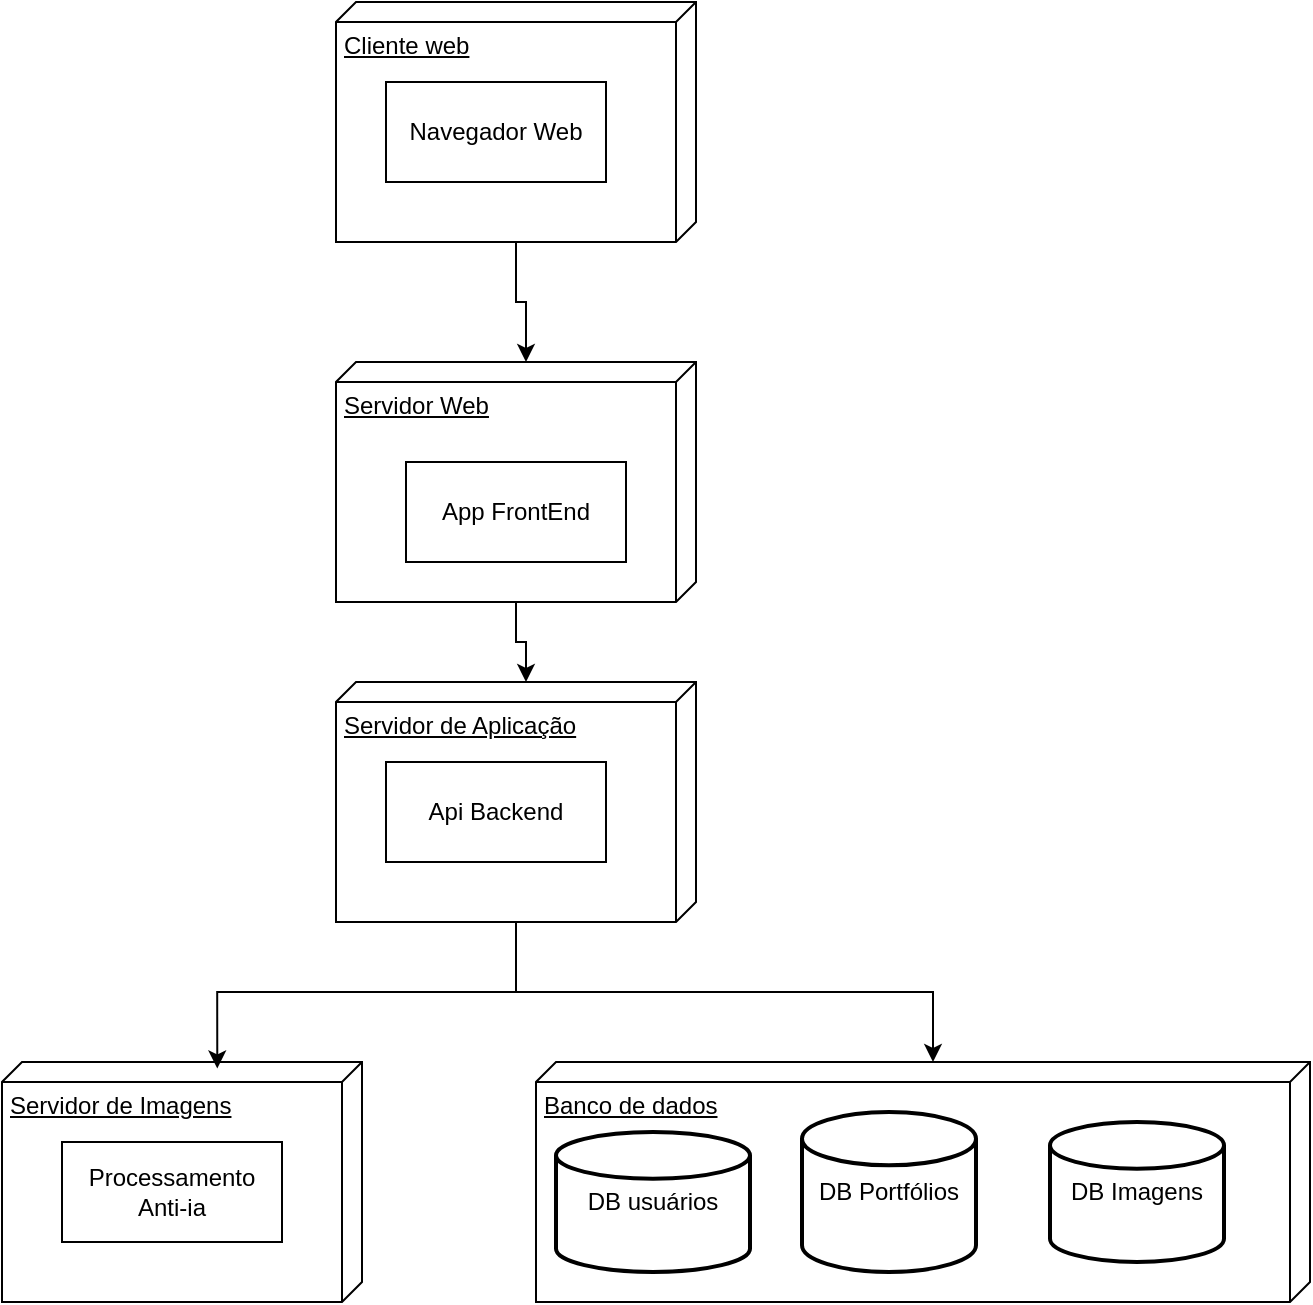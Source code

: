 <mxfile version="27.1.1">
  <diagram name="Página-1" id="tSB9Squ7Dw1w4PCGXbyG">
    <mxGraphModel dx="2503" dy="1350" grid="1" gridSize="10" guides="1" tooltips="1" connect="1" arrows="1" fold="1" page="1" pageScale="1" pageWidth="827" pageHeight="1169" math="0" shadow="0">
      <root>
        <mxCell id="0" />
        <mxCell id="1" parent="0" />
        <mxCell id="uIbMrtMenO_8kGXqIAlt-1" value="Cliente web" style="verticalAlign=top;align=left;spacingTop=8;spacingLeft=2;spacingRight=12;shape=cube;size=10;direction=south;fontStyle=4;html=1;whiteSpace=wrap;" vertex="1" parent="1">
          <mxGeometry x="290" y="40" width="180" height="120" as="geometry" />
        </mxCell>
        <mxCell id="uIbMrtMenO_8kGXqIAlt-2" value="Servidor Web" style="verticalAlign=top;align=left;spacingTop=8;spacingLeft=2;spacingRight=12;shape=cube;size=10;direction=south;fontStyle=4;html=1;whiteSpace=wrap;" vertex="1" parent="1">
          <mxGeometry x="290" y="220" width="180" height="120" as="geometry" />
        </mxCell>
        <mxCell id="uIbMrtMenO_8kGXqIAlt-3" value="Servidor de Aplicação" style="verticalAlign=top;align=left;spacingTop=8;spacingLeft=2;spacingRight=12;shape=cube;size=10;direction=south;fontStyle=4;html=1;whiteSpace=wrap;" vertex="1" parent="1">
          <mxGeometry x="290" y="380" width="180" height="120" as="geometry" />
        </mxCell>
        <mxCell id="uIbMrtMenO_8kGXqIAlt-4" value="Servidor de Imagens" style="verticalAlign=top;align=left;spacingTop=8;spacingLeft=2;spacingRight=12;shape=cube;size=10;direction=south;fontStyle=4;html=1;whiteSpace=wrap;" vertex="1" parent="1">
          <mxGeometry x="123" y="570" width="180" height="120" as="geometry" />
        </mxCell>
        <mxCell id="uIbMrtMenO_8kGXqIAlt-5" value="Banco de dados" style="verticalAlign=top;align=left;spacingTop=8;spacingLeft=2;spacingRight=12;shape=cube;size=10;direction=south;fontStyle=4;html=1;whiteSpace=wrap;" vertex="1" parent="1">
          <mxGeometry x="390" y="570" width="387" height="120" as="geometry" />
        </mxCell>
        <mxCell id="uIbMrtMenO_8kGXqIAlt-6" value="Navegador Web" style="html=1;whiteSpace=wrap;" vertex="1" parent="1">
          <mxGeometry x="315" y="80" width="110" height="50" as="geometry" />
        </mxCell>
        <mxCell id="uIbMrtMenO_8kGXqIAlt-7" value="App FrontEnd" style="html=1;whiteSpace=wrap;" vertex="1" parent="1">
          <mxGeometry x="325" y="270" width="110" height="50" as="geometry" />
        </mxCell>
        <mxCell id="uIbMrtMenO_8kGXqIAlt-8" value="Api Backend" style="html=1;whiteSpace=wrap;" vertex="1" parent="1">
          <mxGeometry x="315" y="420" width="110" height="50" as="geometry" />
        </mxCell>
        <mxCell id="uIbMrtMenO_8kGXqIAlt-9" value="Processamento Anti-ia" style="html=1;whiteSpace=wrap;" vertex="1" parent="1">
          <mxGeometry x="153" y="610" width="110" height="50" as="geometry" />
        </mxCell>
        <mxCell id="uIbMrtMenO_8kGXqIAlt-10" value="DB usuários" style="strokeWidth=2;html=1;shape=mxgraph.flowchart.database;whiteSpace=wrap;" vertex="1" parent="1">
          <mxGeometry x="400" y="605" width="97" height="70" as="geometry" />
        </mxCell>
        <mxCell id="uIbMrtMenO_8kGXqIAlt-11" value="DB Portfólios" style="strokeWidth=2;html=1;shape=mxgraph.flowchart.database;whiteSpace=wrap;" vertex="1" parent="1">
          <mxGeometry x="523" y="595" width="87" height="80" as="geometry" />
        </mxCell>
        <mxCell id="uIbMrtMenO_8kGXqIAlt-12" value="DB Imagens" style="strokeWidth=2;html=1;shape=mxgraph.flowchart.database;whiteSpace=wrap;" vertex="1" parent="1">
          <mxGeometry x="647" y="600" width="87" height="70" as="geometry" />
        </mxCell>
        <mxCell id="uIbMrtMenO_8kGXqIAlt-13" style="edgeStyle=orthogonalEdgeStyle;rounded=0;orthogonalLoop=1;jettySize=auto;html=1;entryX=0;entryY=0;entryDx=0;entryDy=85;entryPerimeter=0;" edge="1" parent="1" source="uIbMrtMenO_8kGXqIAlt-1" target="uIbMrtMenO_8kGXqIAlt-2">
          <mxGeometry relative="1" as="geometry" />
        </mxCell>
        <mxCell id="uIbMrtMenO_8kGXqIAlt-15" style="edgeStyle=orthogonalEdgeStyle;rounded=0;orthogonalLoop=1;jettySize=auto;html=1;entryX=0;entryY=0;entryDx=0;entryDy=85;entryPerimeter=0;" edge="1" parent="1" source="uIbMrtMenO_8kGXqIAlt-2" target="uIbMrtMenO_8kGXqIAlt-3">
          <mxGeometry relative="1" as="geometry" />
        </mxCell>
        <mxCell id="uIbMrtMenO_8kGXqIAlt-16" style="edgeStyle=orthogonalEdgeStyle;rounded=0;orthogonalLoop=1;jettySize=auto;html=1;entryX=0.027;entryY=0.402;entryDx=0;entryDy=0;entryPerimeter=0;" edge="1" parent="1" source="uIbMrtMenO_8kGXqIAlt-3" target="uIbMrtMenO_8kGXqIAlt-4">
          <mxGeometry relative="1" as="geometry" />
        </mxCell>
        <mxCell id="uIbMrtMenO_8kGXqIAlt-17" style="edgeStyle=orthogonalEdgeStyle;rounded=0;orthogonalLoop=1;jettySize=auto;html=1;entryX=0;entryY=0;entryDx=0;entryDy=188.5;entryPerimeter=0;" edge="1" parent="1" source="uIbMrtMenO_8kGXqIAlt-3" target="uIbMrtMenO_8kGXqIAlt-5">
          <mxGeometry relative="1" as="geometry" />
        </mxCell>
      </root>
    </mxGraphModel>
  </diagram>
</mxfile>
